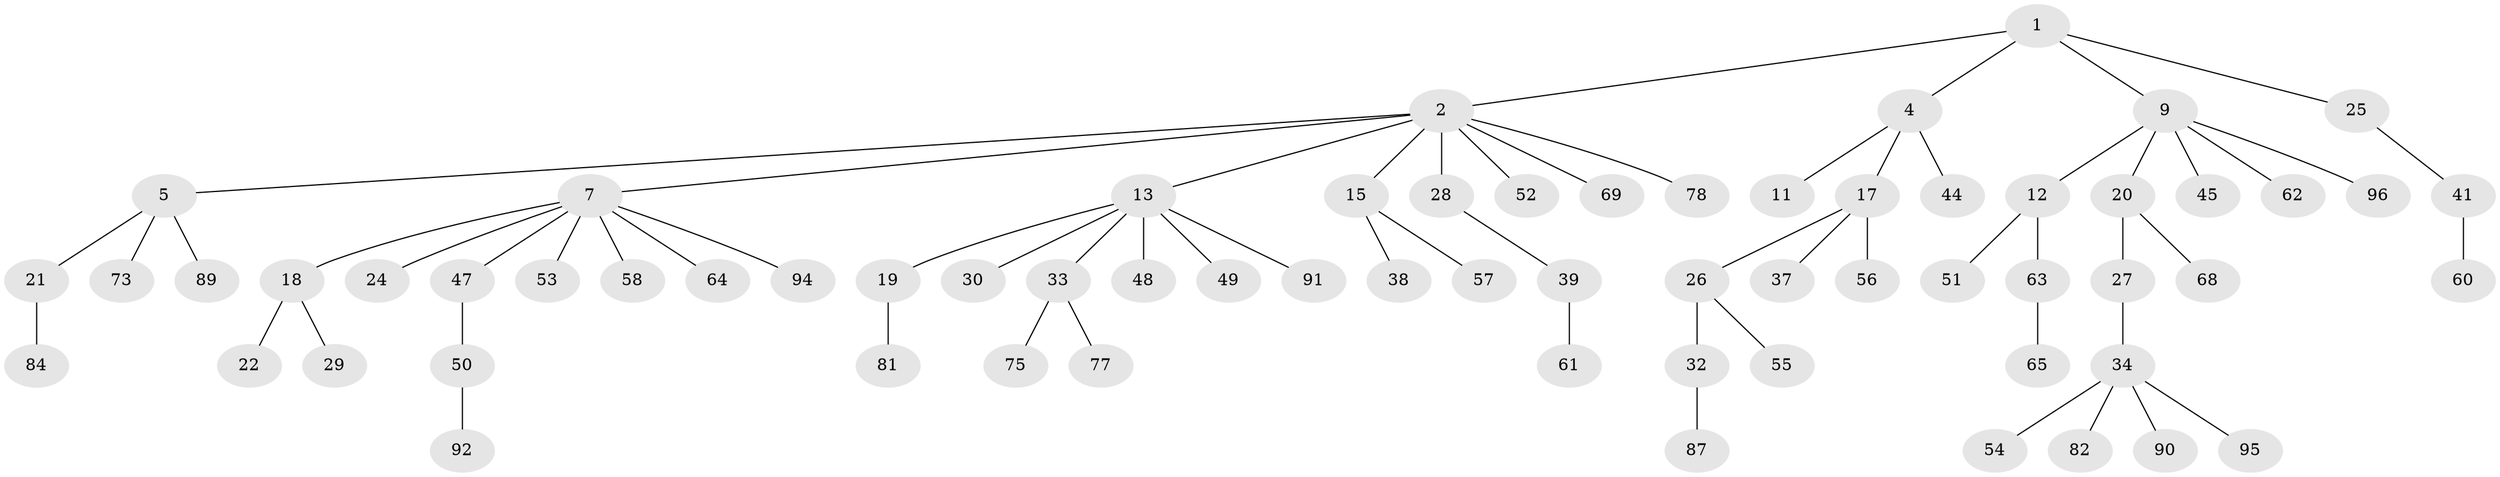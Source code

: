 // original degree distribution, {4: 0.06930693069306931, 5: 0.009900990099009901, 6: 0.019801980198019802, 3: 0.1188118811881188, 2: 0.26732673267326734, 7: 0.009900990099009901, 8: 0.009900990099009901, 1: 0.49504950495049505}
// Generated by graph-tools (version 1.1) at 2025/11/02/27/25 16:11:26]
// undirected, 67 vertices, 66 edges
graph export_dot {
graph [start="1"]
  node [color=gray90,style=filled];
  1 [super="+6"];
  2 [super="+3"];
  4 [super="+10"];
  5 [super="+8"];
  7 [super="+31"];
  9 [super="+76"];
  11 [super="+59"];
  12 [super="+14"];
  13 [super="+35"];
  15 [super="+16"];
  17;
  18 [super="+98"];
  19 [super="+36"];
  20 [super="+67"];
  21 [super="+23"];
  22;
  24 [super="+101"];
  25;
  26 [super="+40"];
  27;
  28;
  29;
  30;
  32 [super="+70"];
  33 [super="+43"];
  34 [super="+46"];
  37;
  38;
  39 [super="+74"];
  41 [super="+42"];
  44 [super="+80"];
  45;
  47 [super="+86"];
  48;
  49 [super="+85"];
  50 [super="+72"];
  51;
  52;
  53;
  54;
  55;
  56;
  57;
  58 [super="+66"];
  60;
  61;
  62 [super="+71"];
  63 [super="+100"];
  64 [super="+83"];
  65;
  68;
  69;
  73 [super="+79"];
  75 [super="+99"];
  77;
  78;
  81;
  82 [super="+88"];
  84 [super="+93"];
  87 [super="+97"];
  89;
  90;
  91;
  92;
  94;
  95;
  96;
  1 -- 2;
  1 -- 4;
  1 -- 25;
  1 -- 9;
  2 -- 7;
  2 -- 15;
  2 -- 78;
  2 -- 52;
  2 -- 69;
  2 -- 5;
  2 -- 28;
  2 -- 13;
  4 -- 17;
  4 -- 11;
  4 -- 44;
  5 -- 73;
  5 -- 89;
  5 -- 21;
  7 -- 18;
  7 -- 24;
  7 -- 53;
  7 -- 64;
  7 -- 94;
  7 -- 58;
  7 -- 47;
  9 -- 12;
  9 -- 20;
  9 -- 45;
  9 -- 62;
  9 -- 96;
  12 -- 51;
  12 -- 63;
  13 -- 19;
  13 -- 30;
  13 -- 33;
  13 -- 48;
  13 -- 49;
  13 -- 91;
  15 -- 57;
  15 -- 38;
  17 -- 26;
  17 -- 37;
  17 -- 56;
  18 -- 22;
  18 -- 29;
  19 -- 81;
  20 -- 27;
  20 -- 68;
  21 -- 84;
  25 -- 41;
  26 -- 32;
  26 -- 55;
  27 -- 34;
  28 -- 39;
  32 -- 87;
  33 -- 75;
  33 -- 77;
  34 -- 90;
  34 -- 95;
  34 -- 82;
  34 -- 54;
  39 -- 61;
  41 -- 60;
  47 -- 50;
  50 -- 92;
  63 -- 65;
}
